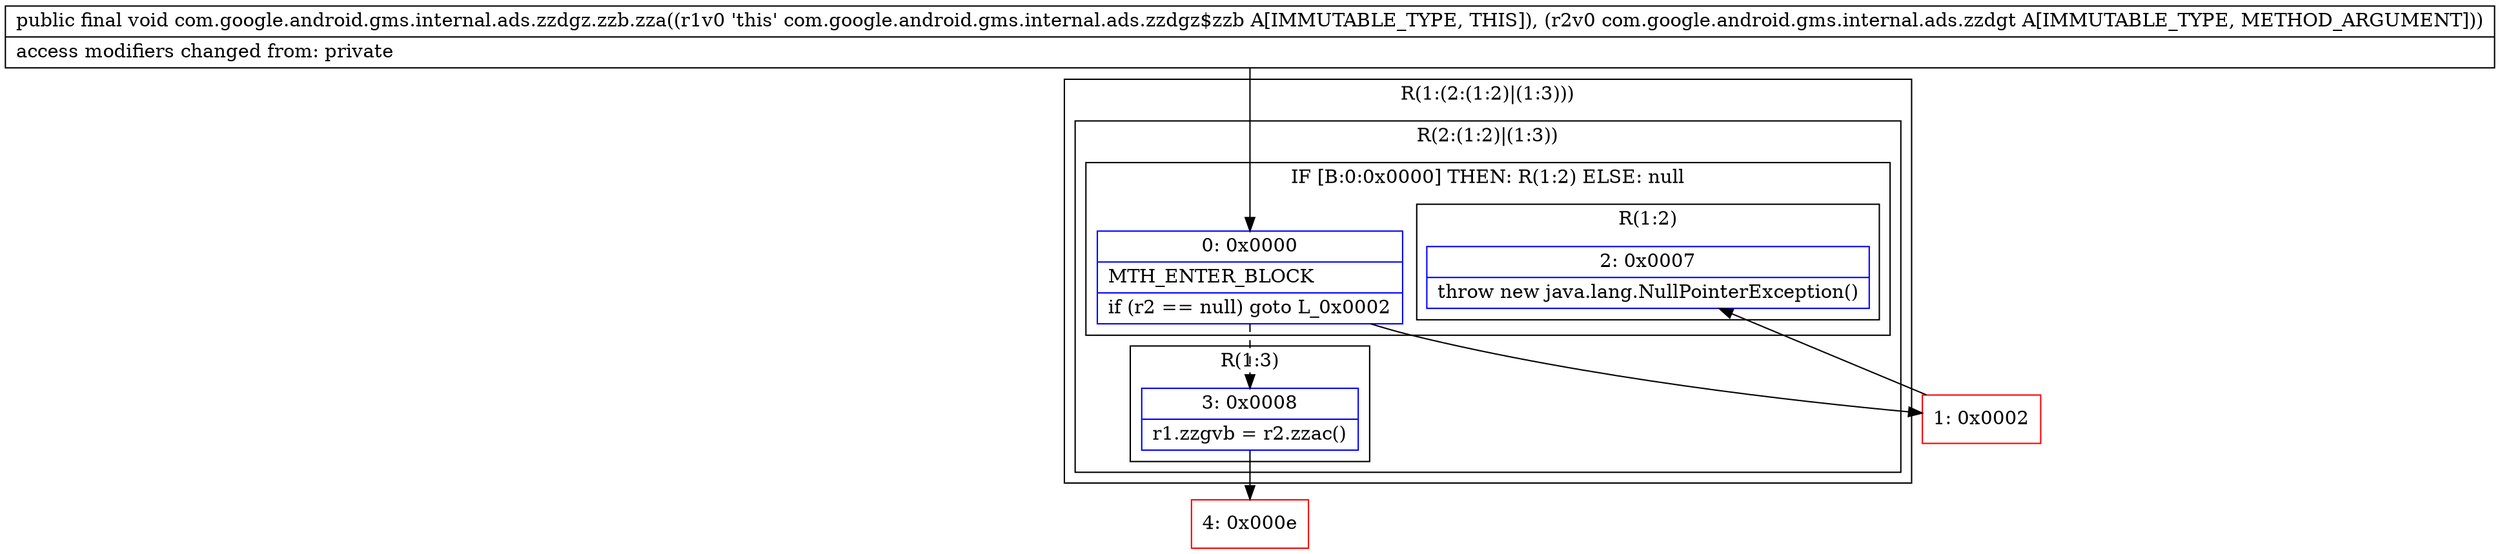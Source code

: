 digraph "CFG forcom.google.android.gms.internal.ads.zzdgz.zzb.zza(Lcom\/google\/android\/gms\/internal\/ads\/zzdgt;)V" {
subgraph cluster_Region_1812694347 {
label = "R(1:(2:(1:2)|(1:3)))";
node [shape=record,color=blue];
subgraph cluster_Region_1289804553 {
label = "R(2:(1:2)|(1:3))";
node [shape=record,color=blue];
subgraph cluster_IfRegion_1976964629 {
label = "IF [B:0:0x0000] THEN: R(1:2) ELSE: null";
node [shape=record,color=blue];
Node_0 [shape=record,label="{0\:\ 0x0000|MTH_ENTER_BLOCK\l|if (r2 == null) goto L_0x0002\l}"];
subgraph cluster_Region_421782539 {
label = "R(1:2)";
node [shape=record,color=blue];
Node_2 [shape=record,label="{2\:\ 0x0007|throw new java.lang.NullPointerException()\l}"];
}
}
subgraph cluster_Region_691149753 {
label = "R(1:3)";
node [shape=record,color=blue];
Node_3 [shape=record,label="{3\:\ 0x0008|r1.zzgvb = r2.zzac()\l}"];
}
}
}
Node_1 [shape=record,color=red,label="{1\:\ 0x0002}"];
Node_4 [shape=record,color=red,label="{4\:\ 0x000e}"];
MethodNode[shape=record,label="{public final void com.google.android.gms.internal.ads.zzdgz.zzb.zza((r1v0 'this' com.google.android.gms.internal.ads.zzdgz$zzb A[IMMUTABLE_TYPE, THIS]), (r2v0 com.google.android.gms.internal.ads.zzdgt A[IMMUTABLE_TYPE, METHOD_ARGUMENT]))  | access modifiers changed from: private\l}"];
MethodNode -> Node_0;
Node_0 -> Node_1;
Node_0 -> Node_3[style=dashed];
Node_3 -> Node_4;
Node_1 -> Node_2;
}

